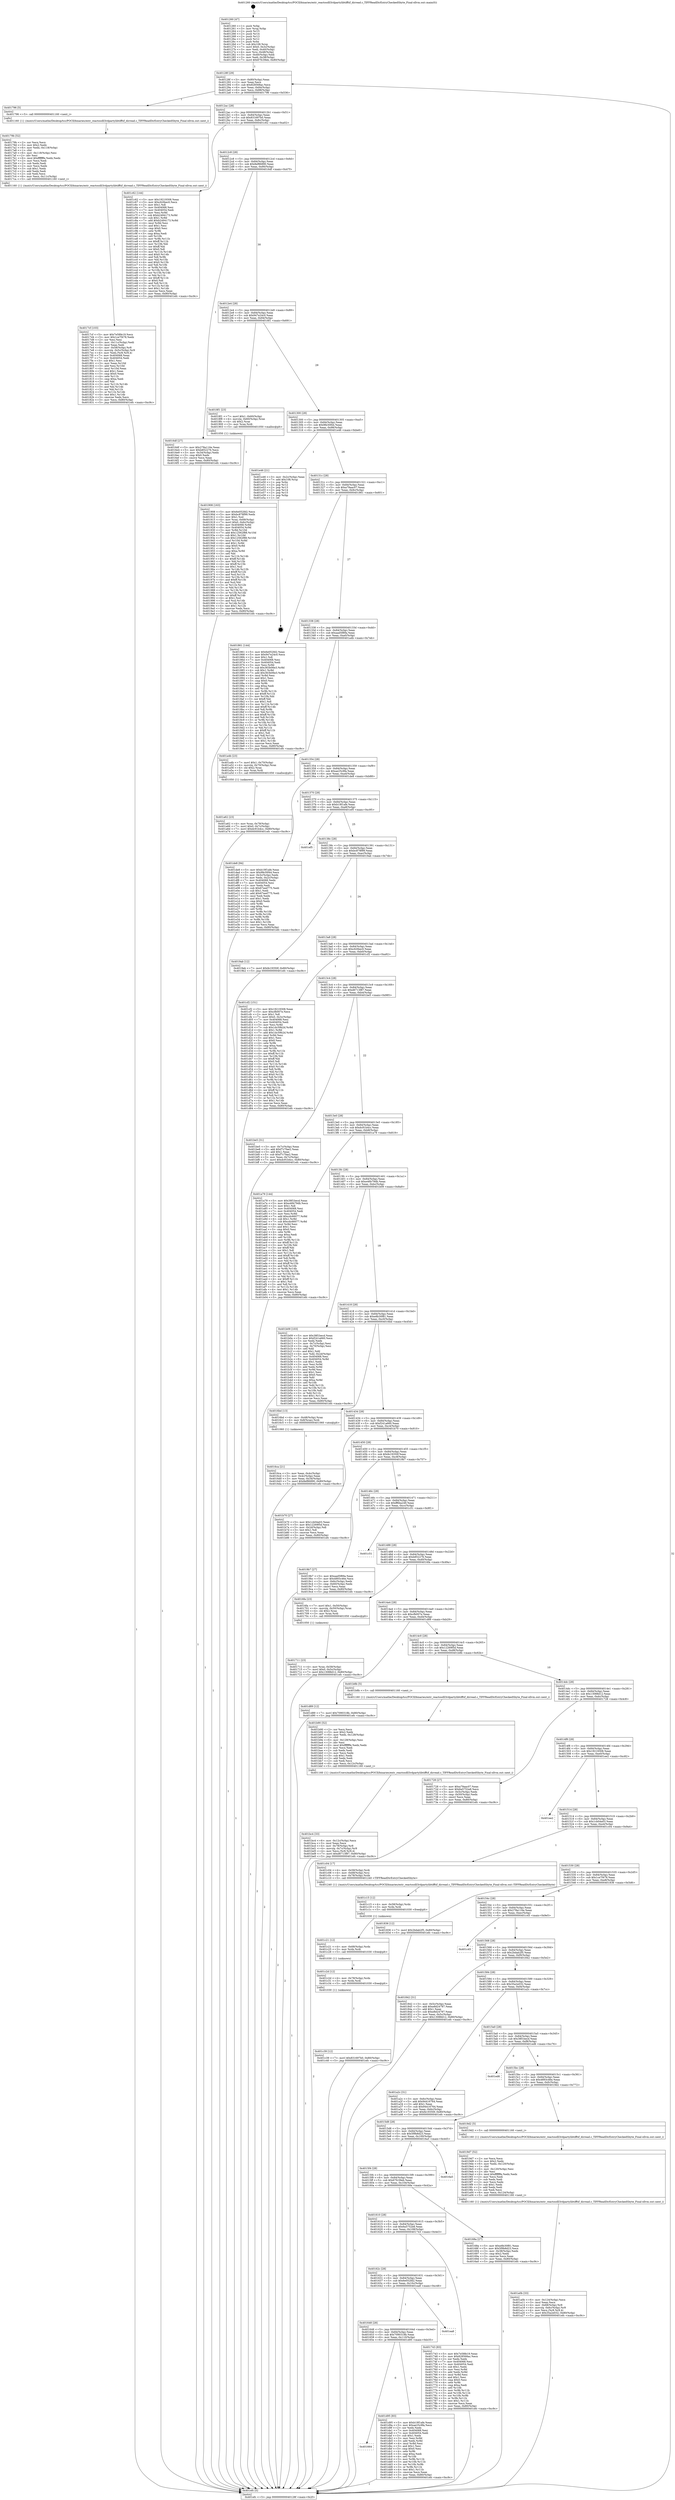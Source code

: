 digraph "0x401260" {
  label = "0x401260 (/mnt/c/Users/mathe/Desktop/tcc/POCII/binaries/extr_reactosdll3rdpartylibtifftif_dirread.c_TIFFReadDirEntryCheckedSbyte_Final-ollvm.out::main(0))"
  labelloc = "t"
  node[shape=record]

  Entry [label="",width=0.3,height=0.3,shape=circle,fillcolor=black,style=filled]
  "0x40128f" [label="{
     0x40128f [29]\l
     | [instrs]\l
     &nbsp;&nbsp;0x40128f \<+3\>: mov -0x80(%rbp),%eax\l
     &nbsp;&nbsp;0x401292 \<+2\>: mov %eax,%ecx\l
     &nbsp;&nbsp;0x401294 \<+6\>: sub $0x828568ac,%ecx\l
     &nbsp;&nbsp;0x40129a \<+6\>: mov %eax,-0x84(%rbp)\l
     &nbsp;&nbsp;0x4012a0 \<+6\>: mov %ecx,-0x88(%rbp)\l
     &nbsp;&nbsp;0x4012a6 \<+6\>: je 0000000000401796 \<main+0x536\>\l
  }"]
  "0x401796" [label="{
     0x401796 [5]\l
     | [instrs]\l
     &nbsp;&nbsp;0x401796 \<+5\>: call 0000000000401160 \<next_i\>\l
     | [calls]\l
     &nbsp;&nbsp;0x401160 \{1\} (/mnt/c/Users/mathe/Desktop/tcc/POCII/binaries/extr_reactosdll3rdpartylibtifftif_dirread.c_TIFFReadDirEntryCheckedSbyte_Final-ollvm.out::next_i)\l
  }"]
  "0x4012ac" [label="{
     0x4012ac [28]\l
     | [instrs]\l
     &nbsp;&nbsp;0x4012ac \<+5\>: jmp 00000000004012b1 \<main+0x51\>\l
     &nbsp;&nbsp;0x4012b1 \<+6\>: mov -0x84(%rbp),%eax\l
     &nbsp;&nbsp;0x4012b7 \<+5\>: sub $0x831697b0,%eax\l
     &nbsp;&nbsp;0x4012bc \<+6\>: mov %eax,-0x8c(%rbp)\l
     &nbsp;&nbsp;0x4012c2 \<+6\>: je 0000000000401c62 \<main+0xa02\>\l
  }"]
  Exit [label="",width=0.3,height=0.3,shape=circle,fillcolor=black,style=filled,peripheries=2]
  "0x401c62" [label="{
     0x401c62 [144]\l
     | [instrs]\l
     &nbsp;&nbsp;0x401c62 \<+5\>: mov $0x19219308,%eax\l
     &nbsp;&nbsp;0x401c67 \<+5\>: mov $0xcfc0bec0,%ecx\l
     &nbsp;&nbsp;0x401c6c \<+2\>: mov $0x1,%dl\l
     &nbsp;&nbsp;0x401c6e \<+7\>: mov 0x404068,%esi\l
     &nbsp;&nbsp;0x401c75 \<+7\>: mov 0x404054,%edi\l
     &nbsp;&nbsp;0x401c7c \<+3\>: mov %esi,%r8d\l
     &nbsp;&nbsp;0x401c7f \<+7\>: sub $0xb2494173,%r8d\l
     &nbsp;&nbsp;0x401c86 \<+4\>: sub $0x1,%r8d\l
     &nbsp;&nbsp;0x401c8a \<+7\>: add $0xb2494173,%r8d\l
     &nbsp;&nbsp;0x401c91 \<+4\>: imul %r8d,%esi\l
     &nbsp;&nbsp;0x401c95 \<+3\>: and $0x1,%esi\l
     &nbsp;&nbsp;0x401c98 \<+3\>: cmp $0x0,%esi\l
     &nbsp;&nbsp;0x401c9b \<+4\>: sete %r9b\l
     &nbsp;&nbsp;0x401c9f \<+3\>: cmp $0xa,%edi\l
     &nbsp;&nbsp;0x401ca2 \<+4\>: setl %r10b\l
     &nbsp;&nbsp;0x401ca6 \<+3\>: mov %r9b,%r11b\l
     &nbsp;&nbsp;0x401ca9 \<+4\>: xor $0xff,%r11b\l
     &nbsp;&nbsp;0x401cad \<+3\>: mov %r10b,%bl\l
     &nbsp;&nbsp;0x401cb0 \<+3\>: xor $0xff,%bl\l
     &nbsp;&nbsp;0x401cb3 \<+3\>: xor $0x0,%dl\l
     &nbsp;&nbsp;0x401cb6 \<+3\>: mov %r11b,%r14b\l
     &nbsp;&nbsp;0x401cb9 \<+4\>: and $0x0,%r14b\l
     &nbsp;&nbsp;0x401cbd \<+3\>: and %dl,%r9b\l
     &nbsp;&nbsp;0x401cc0 \<+3\>: mov %bl,%r15b\l
     &nbsp;&nbsp;0x401cc3 \<+4\>: and $0x0,%r15b\l
     &nbsp;&nbsp;0x401cc7 \<+3\>: and %dl,%r10b\l
     &nbsp;&nbsp;0x401cca \<+3\>: or %r9b,%r14b\l
     &nbsp;&nbsp;0x401ccd \<+3\>: or %r10b,%r15b\l
     &nbsp;&nbsp;0x401cd0 \<+3\>: xor %r15b,%r14b\l
     &nbsp;&nbsp;0x401cd3 \<+3\>: or %bl,%r11b\l
     &nbsp;&nbsp;0x401cd6 \<+4\>: xor $0xff,%r11b\l
     &nbsp;&nbsp;0x401cda \<+3\>: or $0x0,%dl\l
     &nbsp;&nbsp;0x401cdd \<+3\>: and %dl,%r11b\l
     &nbsp;&nbsp;0x401ce0 \<+3\>: or %r11b,%r14b\l
     &nbsp;&nbsp;0x401ce3 \<+4\>: test $0x1,%r14b\l
     &nbsp;&nbsp;0x401ce7 \<+3\>: cmovne %ecx,%eax\l
     &nbsp;&nbsp;0x401cea \<+3\>: mov %eax,-0x80(%rbp)\l
     &nbsp;&nbsp;0x401ced \<+5\>: jmp 0000000000401efc \<main+0xc9c\>\l
  }"]
  "0x4012c8" [label="{
     0x4012c8 [28]\l
     | [instrs]\l
     &nbsp;&nbsp;0x4012c8 \<+5\>: jmp 00000000004012cd \<main+0x6d\>\l
     &nbsp;&nbsp;0x4012cd \<+6\>: mov -0x84(%rbp),%eax\l
     &nbsp;&nbsp;0x4012d3 \<+5\>: sub $0x8ef86890,%eax\l
     &nbsp;&nbsp;0x4012d8 \<+6\>: mov %eax,-0x90(%rbp)\l
     &nbsp;&nbsp;0x4012de \<+6\>: je 00000000004016df \<main+0x47f\>\l
  }"]
  "0x401664" [label="{
     0x401664\l
  }", style=dashed]
  "0x4016df" [label="{
     0x4016df [27]\l
     | [instrs]\l
     &nbsp;&nbsp;0x4016df \<+5\>: mov $0x278a116e,%eax\l
     &nbsp;&nbsp;0x4016e4 \<+5\>: mov $0xb852276,%ecx\l
     &nbsp;&nbsp;0x4016e9 \<+3\>: mov -0x34(%rbp),%edx\l
     &nbsp;&nbsp;0x4016ec \<+3\>: cmp $0x0,%edx\l
     &nbsp;&nbsp;0x4016ef \<+3\>: cmove %ecx,%eax\l
     &nbsp;&nbsp;0x4016f2 \<+3\>: mov %eax,-0x80(%rbp)\l
     &nbsp;&nbsp;0x4016f5 \<+5\>: jmp 0000000000401efc \<main+0xc9c\>\l
  }"]
  "0x4012e4" [label="{
     0x4012e4 [28]\l
     | [instrs]\l
     &nbsp;&nbsp;0x4012e4 \<+5\>: jmp 00000000004012e9 \<main+0x89\>\l
     &nbsp;&nbsp;0x4012e9 \<+6\>: mov -0x84(%rbp),%eax\l
     &nbsp;&nbsp;0x4012ef \<+5\>: sub $0x947e24c0,%eax\l
     &nbsp;&nbsp;0x4012f4 \<+6\>: mov %eax,-0x94(%rbp)\l
     &nbsp;&nbsp;0x4012fa \<+6\>: je 00000000004018f1 \<main+0x691\>\l
  }"]
  "0x401d95" [label="{
     0x401d95 [83]\l
     | [instrs]\l
     &nbsp;&nbsp;0x401d95 \<+5\>: mov $0xb19f1afe,%eax\l
     &nbsp;&nbsp;0x401d9a \<+5\>: mov $0xae25c9fa,%ecx\l
     &nbsp;&nbsp;0x401d9f \<+2\>: xor %edx,%edx\l
     &nbsp;&nbsp;0x401da1 \<+7\>: mov 0x404068,%esi\l
     &nbsp;&nbsp;0x401da8 \<+7\>: mov 0x404054,%edi\l
     &nbsp;&nbsp;0x401daf \<+3\>: sub $0x1,%edx\l
     &nbsp;&nbsp;0x401db2 \<+3\>: mov %esi,%r8d\l
     &nbsp;&nbsp;0x401db5 \<+3\>: add %edx,%r8d\l
     &nbsp;&nbsp;0x401db8 \<+4\>: imul %r8d,%esi\l
     &nbsp;&nbsp;0x401dbc \<+3\>: and $0x1,%esi\l
     &nbsp;&nbsp;0x401dbf \<+3\>: cmp $0x0,%esi\l
     &nbsp;&nbsp;0x401dc2 \<+4\>: sete %r9b\l
     &nbsp;&nbsp;0x401dc6 \<+3\>: cmp $0xa,%edi\l
     &nbsp;&nbsp;0x401dc9 \<+4\>: setl %r10b\l
     &nbsp;&nbsp;0x401dcd \<+3\>: mov %r9b,%r11b\l
     &nbsp;&nbsp;0x401dd0 \<+3\>: and %r10b,%r11b\l
     &nbsp;&nbsp;0x401dd3 \<+3\>: xor %r10b,%r9b\l
     &nbsp;&nbsp;0x401dd6 \<+3\>: or %r9b,%r11b\l
     &nbsp;&nbsp;0x401dd9 \<+4\>: test $0x1,%r11b\l
     &nbsp;&nbsp;0x401ddd \<+3\>: cmovne %ecx,%eax\l
     &nbsp;&nbsp;0x401de0 \<+3\>: mov %eax,-0x80(%rbp)\l
     &nbsp;&nbsp;0x401de3 \<+5\>: jmp 0000000000401efc \<main+0xc9c\>\l
  }"]
  "0x4018f1" [label="{
     0x4018f1 [23]\l
     | [instrs]\l
     &nbsp;&nbsp;0x4018f1 \<+7\>: movl $0x1,-0x60(%rbp)\l
     &nbsp;&nbsp;0x4018f8 \<+4\>: movslq -0x60(%rbp),%rax\l
     &nbsp;&nbsp;0x4018fc \<+4\>: shl $0x2,%rax\l
     &nbsp;&nbsp;0x401900 \<+3\>: mov %rax,%rdi\l
     &nbsp;&nbsp;0x401903 \<+5\>: call 0000000000401050 \<malloc@plt\>\l
     | [calls]\l
     &nbsp;&nbsp;0x401050 \{1\} (unknown)\l
  }"]
  "0x401300" [label="{
     0x401300 [28]\l
     | [instrs]\l
     &nbsp;&nbsp;0x401300 \<+5\>: jmp 0000000000401305 \<main+0xa5\>\l
     &nbsp;&nbsp;0x401305 \<+6\>: mov -0x84(%rbp),%eax\l
     &nbsp;&nbsp;0x40130b \<+5\>: sub $0x9fe30f44,%eax\l
     &nbsp;&nbsp;0x401310 \<+6\>: mov %eax,-0x98(%rbp)\l
     &nbsp;&nbsp;0x401316 \<+6\>: je 0000000000401e46 \<main+0xbe6\>\l
  }"]
  "0x401648" [label="{
     0x401648 [28]\l
     | [instrs]\l
     &nbsp;&nbsp;0x401648 \<+5\>: jmp 000000000040164d \<main+0x3ed\>\l
     &nbsp;&nbsp;0x40164d \<+6\>: mov -0x84(%rbp),%eax\l
     &nbsp;&nbsp;0x401653 \<+5\>: sub $0x7090318b,%eax\l
     &nbsp;&nbsp;0x401658 \<+6\>: mov %eax,-0x110(%rbp)\l
     &nbsp;&nbsp;0x40165e \<+6\>: je 0000000000401d95 \<main+0xb35\>\l
  }"]
  "0x401e46" [label="{
     0x401e46 [21]\l
     | [instrs]\l
     &nbsp;&nbsp;0x401e46 \<+3\>: mov -0x2c(%rbp),%eax\l
     &nbsp;&nbsp;0x401e49 \<+7\>: add $0x108,%rsp\l
     &nbsp;&nbsp;0x401e50 \<+1\>: pop %rbx\l
     &nbsp;&nbsp;0x401e51 \<+2\>: pop %r12\l
     &nbsp;&nbsp;0x401e53 \<+2\>: pop %r13\l
     &nbsp;&nbsp;0x401e55 \<+2\>: pop %r14\l
     &nbsp;&nbsp;0x401e57 \<+2\>: pop %r15\l
     &nbsp;&nbsp;0x401e59 \<+1\>: pop %rbp\l
     &nbsp;&nbsp;0x401e5a \<+1\>: ret\l
  }"]
  "0x40131c" [label="{
     0x40131c [28]\l
     | [instrs]\l
     &nbsp;&nbsp;0x40131c \<+5\>: jmp 0000000000401321 \<main+0xc1\>\l
     &nbsp;&nbsp;0x401321 \<+6\>: mov -0x84(%rbp),%eax\l
     &nbsp;&nbsp;0x401327 \<+5\>: sub $0xa79aac07,%eax\l
     &nbsp;&nbsp;0x40132c \<+6\>: mov %eax,-0x9c(%rbp)\l
     &nbsp;&nbsp;0x401332 \<+6\>: je 0000000000401861 \<main+0x601\>\l
  }"]
  "0x401ea8" [label="{
     0x401ea8\l
  }", style=dashed]
  "0x401861" [label="{
     0x401861 [144]\l
     | [instrs]\l
     &nbsp;&nbsp;0x401861 \<+5\>: mov $0x6e052fd2,%eax\l
     &nbsp;&nbsp;0x401866 \<+5\>: mov $0x947e24c0,%ecx\l
     &nbsp;&nbsp;0x40186b \<+2\>: mov $0x1,%dl\l
     &nbsp;&nbsp;0x40186d \<+7\>: mov 0x404068,%esi\l
     &nbsp;&nbsp;0x401874 \<+7\>: mov 0x404054,%edi\l
     &nbsp;&nbsp;0x40187b \<+3\>: mov %esi,%r8d\l
     &nbsp;&nbsp;0x40187e \<+7\>: sub $0x363b06e3,%r8d\l
     &nbsp;&nbsp;0x401885 \<+4\>: sub $0x1,%r8d\l
     &nbsp;&nbsp;0x401889 \<+7\>: add $0x363b06e3,%r8d\l
     &nbsp;&nbsp;0x401890 \<+4\>: imul %r8d,%esi\l
     &nbsp;&nbsp;0x401894 \<+3\>: and $0x1,%esi\l
     &nbsp;&nbsp;0x401897 \<+3\>: cmp $0x0,%esi\l
     &nbsp;&nbsp;0x40189a \<+4\>: sete %r9b\l
     &nbsp;&nbsp;0x40189e \<+3\>: cmp $0xa,%edi\l
     &nbsp;&nbsp;0x4018a1 \<+4\>: setl %r10b\l
     &nbsp;&nbsp;0x4018a5 \<+3\>: mov %r9b,%r11b\l
     &nbsp;&nbsp;0x4018a8 \<+4\>: xor $0xff,%r11b\l
     &nbsp;&nbsp;0x4018ac \<+3\>: mov %r10b,%bl\l
     &nbsp;&nbsp;0x4018af \<+3\>: xor $0xff,%bl\l
     &nbsp;&nbsp;0x4018b2 \<+3\>: xor $0x1,%dl\l
     &nbsp;&nbsp;0x4018b5 \<+3\>: mov %r11b,%r14b\l
     &nbsp;&nbsp;0x4018b8 \<+4\>: and $0xff,%r14b\l
     &nbsp;&nbsp;0x4018bc \<+3\>: and %dl,%r9b\l
     &nbsp;&nbsp;0x4018bf \<+3\>: mov %bl,%r15b\l
     &nbsp;&nbsp;0x4018c2 \<+4\>: and $0xff,%r15b\l
     &nbsp;&nbsp;0x4018c6 \<+3\>: and %dl,%r10b\l
     &nbsp;&nbsp;0x4018c9 \<+3\>: or %r9b,%r14b\l
     &nbsp;&nbsp;0x4018cc \<+3\>: or %r10b,%r15b\l
     &nbsp;&nbsp;0x4018cf \<+3\>: xor %r15b,%r14b\l
     &nbsp;&nbsp;0x4018d2 \<+3\>: or %bl,%r11b\l
     &nbsp;&nbsp;0x4018d5 \<+4\>: xor $0xff,%r11b\l
     &nbsp;&nbsp;0x4018d9 \<+3\>: or $0x1,%dl\l
     &nbsp;&nbsp;0x4018dc \<+3\>: and %dl,%r11b\l
     &nbsp;&nbsp;0x4018df \<+3\>: or %r11b,%r14b\l
     &nbsp;&nbsp;0x4018e2 \<+4\>: test $0x1,%r14b\l
     &nbsp;&nbsp;0x4018e6 \<+3\>: cmovne %ecx,%eax\l
     &nbsp;&nbsp;0x4018e9 \<+3\>: mov %eax,-0x80(%rbp)\l
     &nbsp;&nbsp;0x4018ec \<+5\>: jmp 0000000000401efc \<main+0xc9c\>\l
  }"]
  "0x401338" [label="{
     0x401338 [28]\l
     | [instrs]\l
     &nbsp;&nbsp;0x401338 \<+5\>: jmp 000000000040133d \<main+0xdd\>\l
     &nbsp;&nbsp;0x40133d \<+6\>: mov -0x84(%rbp),%eax\l
     &nbsp;&nbsp;0x401343 \<+5\>: sub $0xaad5f89a,%eax\l
     &nbsp;&nbsp;0x401348 \<+6\>: mov %eax,-0xa0(%rbp)\l
     &nbsp;&nbsp;0x40134e \<+6\>: je 0000000000401a4b \<main+0x7eb\>\l
  }"]
  "0x401c39" [label="{
     0x401c39 [12]\l
     | [instrs]\l
     &nbsp;&nbsp;0x401c39 \<+7\>: movl $0x831697b0,-0x80(%rbp)\l
     &nbsp;&nbsp;0x401c40 \<+5\>: jmp 0000000000401efc \<main+0xc9c\>\l
  }"]
  "0x401a4b" [label="{
     0x401a4b [23]\l
     | [instrs]\l
     &nbsp;&nbsp;0x401a4b \<+7\>: movl $0x1,-0x70(%rbp)\l
     &nbsp;&nbsp;0x401a52 \<+4\>: movslq -0x70(%rbp),%rax\l
     &nbsp;&nbsp;0x401a56 \<+4\>: shl $0x2,%rax\l
     &nbsp;&nbsp;0x401a5a \<+3\>: mov %rax,%rdi\l
     &nbsp;&nbsp;0x401a5d \<+5\>: call 0000000000401050 \<malloc@plt\>\l
     | [calls]\l
     &nbsp;&nbsp;0x401050 \{1\} (unknown)\l
  }"]
  "0x401354" [label="{
     0x401354 [28]\l
     | [instrs]\l
     &nbsp;&nbsp;0x401354 \<+5\>: jmp 0000000000401359 \<main+0xf9\>\l
     &nbsp;&nbsp;0x401359 \<+6\>: mov -0x84(%rbp),%eax\l
     &nbsp;&nbsp;0x40135f \<+5\>: sub $0xae25c9fa,%eax\l
     &nbsp;&nbsp;0x401364 \<+6\>: mov %eax,-0xa4(%rbp)\l
     &nbsp;&nbsp;0x40136a \<+6\>: je 0000000000401de8 \<main+0xb88\>\l
  }"]
  "0x401c2d" [label="{
     0x401c2d [12]\l
     | [instrs]\l
     &nbsp;&nbsp;0x401c2d \<+4\>: mov -0x78(%rbp),%rdx\l
     &nbsp;&nbsp;0x401c31 \<+3\>: mov %rdx,%rdi\l
     &nbsp;&nbsp;0x401c34 \<+5\>: call 0000000000401030 \<free@plt\>\l
     | [calls]\l
     &nbsp;&nbsp;0x401030 \{1\} (unknown)\l
  }"]
  "0x401de8" [label="{
     0x401de8 [94]\l
     | [instrs]\l
     &nbsp;&nbsp;0x401de8 \<+5\>: mov $0xb19f1afe,%eax\l
     &nbsp;&nbsp;0x401ded \<+5\>: mov $0x9fe30f44,%ecx\l
     &nbsp;&nbsp;0x401df2 \<+3\>: mov -0x3c(%rbp),%edx\l
     &nbsp;&nbsp;0x401df5 \<+3\>: mov %edx,-0x2c(%rbp)\l
     &nbsp;&nbsp;0x401df8 \<+7\>: mov 0x404068,%edx\l
     &nbsp;&nbsp;0x401dff \<+7\>: mov 0x404054,%esi\l
     &nbsp;&nbsp;0x401e06 \<+2\>: mov %edx,%edi\l
     &nbsp;&nbsp;0x401e08 \<+6\>: sub $0x67eed775,%edi\l
     &nbsp;&nbsp;0x401e0e \<+3\>: sub $0x1,%edi\l
     &nbsp;&nbsp;0x401e11 \<+6\>: add $0x67eed775,%edi\l
     &nbsp;&nbsp;0x401e17 \<+3\>: imul %edi,%edx\l
     &nbsp;&nbsp;0x401e1a \<+3\>: and $0x1,%edx\l
     &nbsp;&nbsp;0x401e1d \<+3\>: cmp $0x0,%edx\l
     &nbsp;&nbsp;0x401e20 \<+4\>: sete %r8b\l
     &nbsp;&nbsp;0x401e24 \<+3\>: cmp $0xa,%esi\l
     &nbsp;&nbsp;0x401e27 \<+4\>: setl %r9b\l
     &nbsp;&nbsp;0x401e2b \<+3\>: mov %r8b,%r10b\l
     &nbsp;&nbsp;0x401e2e \<+3\>: and %r9b,%r10b\l
     &nbsp;&nbsp;0x401e31 \<+3\>: xor %r9b,%r8b\l
     &nbsp;&nbsp;0x401e34 \<+3\>: or %r8b,%r10b\l
     &nbsp;&nbsp;0x401e37 \<+4\>: test $0x1,%r10b\l
     &nbsp;&nbsp;0x401e3b \<+3\>: cmovne %ecx,%eax\l
     &nbsp;&nbsp;0x401e3e \<+3\>: mov %eax,-0x80(%rbp)\l
     &nbsp;&nbsp;0x401e41 \<+5\>: jmp 0000000000401efc \<main+0xc9c\>\l
  }"]
  "0x401370" [label="{
     0x401370 [28]\l
     | [instrs]\l
     &nbsp;&nbsp;0x401370 \<+5\>: jmp 0000000000401375 \<main+0x115\>\l
     &nbsp;&nbsp;0x401375 \<+6\>: mov -0x84(%rbp),%eax\l
     &nbsp;&nbsp;0x40137b \<+5\>: sub $0xb19f1afe,%eax\l
     &nbsp;&nbsp;0x401380 \<+6\>: mov %eax,-0xa8(%rbp)\l
     &nbsp;&nbsp;0x401386 \<+6\>: je 0000000000401ef5 \<main+0xc95\>\l
  }"]
  "0x401c21" [label="{
     0x401c21 [12]\l
     | [instrs]\l
     &nbsp;&nbsp;0x401c21 \<+4\>: mov -0x68(%rbp),%rdx\l
     &nbsp;&nbsp;0x401c25 \<+3\>: mov %rdx,%rdi\l
     &nbsp;&nbsp;0x401c28 \<+5\>: call 0000000000401030 \<free@plt\>\l
     | [calls]\l
     &nbsp;&nbsp;0x401030 \{1\} (unknown)\l
  }"]
  "0x401ef5" [label="{
     0x401ef5\l
  }", style=dashed]
  "0x40138c" [label="{
     0x40138c [28]\l
     | [instrs]\l
     &nbsp;&nbsp;0x40138c \<+5\>: jmp 0000000000401391 \<main+0x131\>\l
     &nbsp;&nbsp;0x401391 \<+6\>: mov -0x84(%rbp),%eax\l
     &nbsp;&nbsp;0x401397 \<+5\>: sub $0xbc878f99,%eax\l
     &nbsp;&nbsp;0x40139c \<+6\>: mov %eax,-0xac(%rbp)\l
     &nbsp;&nbsp;0x4013a2 \<+6\>: je 00000000004019ab \<main+0x74b\>\l
  }"]
  "0x401c15" [label="{
     0x401c15 [12]\l
     | [instrs]\l
     &nbsp;&nbsp;0x401c15 \<+4\>: mov -0x58(%rbp),%rdx\l
     &nbsp;&nbsp;0x401c19 \<+3\>: mov %rdx,%rdi\l
     &nbsp;&nbsp;0x401c1c \<+5\>: call 0000000000401030 \<free@plt\>\l
     | [calls]\l
     &nbsp;&nbsp;0x401030 \{1\} (unknown)\l
  }"]
  "0x4019ab" [label="{
     0x4019ab [12]\l
     | [instrs]\l
     &nbsp;&nbsp;0x4019ab \<+7\>: movl $0xfe19350f,-0x80(%rbp)\l
     &nbsp;&nbsp;0x4019b2 \<+5\>: jmp 0000000000401efc \<main+0xc9c\>\l
  }"]
  "0x4013a8" [label="{
     0x4013a8 [28]\l
     | [instrs]\l
     &nbsp;&nbsp;0x4013a8 \<+5\>: jmp 00000000004013ad \<main+0x14d\>\l
     &nbsp;&nbsp;0x4013ad \<+6\>: mov -0x84(%rbp),%eax\l
     &nbsp;&nbsp;0x4013b3 \<+5\>: sub $0xcfc0bec0,%eax\l
     &nbsp;&nbsp;0x4013b8 \<+6\>: mov %eax,-0xb0(%rbp)\l
     &nbsp;&nbsp;0x4013be \<+6\>: je 0000000000401cf2 \<main+0xa92\>\l
  }"]
  "0x401bc4" [label="{
     0x401bc4 [33]\l
     | [instrs]\l
     &nbsp;&nbsp;0x401bc4 \<+6\>: mov -0x12c(%rbp),%ecx\l
     &nbsp;&nbsp;0x401bca \<+3\>: imul %eax,%ecx\l
     &nbsp;&nbsp;0x401bcd \<+4\>: mov -0x78(%rbp),%r8\l
     &nbsp;&nbsp;0x401bd1 \<+4\>: movslq -0x7c(%rbp),%r9\l
     &nbsp;&nbsp;0x401bd5 \<+4\>: mov %ecx,(%r8,%r9,4)\l
     &nbsp;&nbsp;0x401bd9 \<+7\>: movl $0xd6713f87,-0x80(%rbp)\l
     &nbsp;&nbsp;0x401be0 \<+5\>: jmp 0000000000401efc \<main+0xc9c\>\l
  }"]
  "0x401cf2" [label="{
     0x401cf2 [151]\l
     | [instrs]\l
     &nbsp;&nbsp;0x401cf2 \<+5\>: mov $0x19219308,%eax\l
     &nbsp;&nbsp;0x401cf7 \<+5\>: mov $0xcfb007e,%ecx\l
     &nbsp;&nbsp;0x401cfc \<+2\>: mov $0x1,%dl\l
     &nbsp;&nbsp;0x401cfe \<+7\>: movl $0x0,-0x3c(%rbp)\l
     &nbsp;&nbsp;0x401d05 \<+7\>: mov 0x404068,%esi\l
     &nbsp;&nbsp;0x401d0c \<+7\>: mov 0x404054,%edi\l
     &nbsp;&nbsp;0x401d13 \<+3\>: mov %esi,%r8d\l
     &nbsp;&nbsp;0x401d16 \<+7\>: sub $0x1dc59b2d,%r8d\l
     &nbsp;&nbsp;0x401d1d \<+4\>: sub $0x1,%r8d\l
     &nbsp;&nbsp;0x401d21 \<+7\>: add $0x1dc59b2d,%r8d\l
     &nbsp;&nbsp;0x401d28 \<+4\>: imul %r8d,%esi\l
     &nbsp;&nbsp;0x401d2c \<+3\>: and $0x1,%esi\l
     &nbsp;&nbsp;0x401d2f \<+3\>: cmp $0x0,%esi\l
     &nbsp;&nbsp;0x401d32 \<+4\>: sete %r9b\l
     &nbsp;&nbsp;0x401d36 \<+3\>: cmp $0xa,%edi\l
     &nbsp;&nbsp;0x401d39 \<+4\>: setl %r10b\l
     &nbsp;&nbsp;0x401d3d \<+3\>: mov %r9b,%r11b\l
     &nbsp;&nbsp;0x401d40 \<+4\>: xor $0xff,%r11b\l
     &nbsp;&nbsp;0x401d44 \<+3\>: mov %r10b,%bl\l
     &nbsp;&nbsp;0x401d47 \<+3\>: xor $0xff,%bl\l
     &nbsp;&nbsp;0x401d4a \<+3\>: xor $0x0,%dl\l
     &nbsp;&nbsp;0x401d4d \<+3\>: mov %r11b,%r14b\l
     &nbsp;&nbsp;0x401d50 \<+4\>: and $0x0,%r14b\l
     &nbsp;&nbsp;0x401d54 \<+3\>: and %dl,%r9b\l
     &nbsp;&nbsp;0x401d57 \<+3\>: mov %bl,%r15b\l
     &nbsp;&nbsp;0x401d5a \<+4\>: and $0x0,%r15b\l
     &nbsp;&nbsp;0x401d5e \<+3\>: and %dl,%r10b\l
     &nbsp;&nbsp;0x401d61 \<+3\>: or %r9b,%r14b\l
     &nbsp;&nbsp;0x401d64 \<+3\>: or %r10b,%r15b\l
     &nbsp;&nbsp;0x401d67 \<+3\>: xor %r15b,%r14b\l
     &nbsp;&nbsp;0x401d6a \<+3\>: or %bl,%r11b\l
     &nbsp;&nbsp;0x401d6d \<+4\>: xor $0xff,%r11b\l
     &nbsp;&nbsp;0x401d71 \<+3\>: or $0x0,%dl\l
     &nbsp;&nbsp;0x401d74 \<+3\>: and %dl,%r11b\l
     &nbsp;&nbsp;0x401d77 \<+3\>: or %r11b,%r14b\l
     &nbsp;&nbsp;0x401d7a \<+4\>: test $0x1,%r14b\l
     &nbsp;&nbsp;0x401d7e \<+3\>: cmovne %ecx,%eax\l
     &nbsp;&nbsp;0x401d81 \<+3\>: mov %eax,-0x80(%rbp)\l
     &nbsp;&nbsp;0x401d84 \<+5\>: jmp 0000000000401efc \<main+0xc9c\>\l
  }"]
  "0x4013c4" [label="{
     0x4013c4 [28]\l
     | [instrs]\l
     &nbsp;&nbsp;0x4013c4 \<+5\>: jmp 00000000004013c9 \<main+0x169\>\l
     &nbsp;&nbsp;0x4013c9 \<+6\>: mov -0x84(%rbp),%eax\l
     &nbsp;&nbsp;0x4013cf \<+5\>: sub $0xd6713f87,%eax\l
     &nbsp;&nbsp;0x4013d4 \<+6\>: mov %eax,-0xb4(%rbp)\l
     &nbsp;&nbsp;0x4013da \<+6\>: je 0000000000401be5 \<main+0x985\>\l
  }"]
  "0x401b90" [label="{
     0x401b90 [52]\l
     | [instrs]\l
     &nbsp;&nbsp;0x401b90 \<+2\>: xor %ecx,%ecx\l
     &nbsp;&nbsp;0x401b92 \<+5\>: mov $0x2,%edx\l
     &nbsp;&nbsp;0x401b97 \<+6\>: mov %edx,-0x128(%rbp)\l
     &nbsp;&nbsp;0x401b9d \<+1\>: cltd\l
     &nbsp;&nbsp;0x401b9e \<+6\>: mov -0x128(%rbp),%esi\l
     &nbsp;&nbsp;0x401ba4 \<+2\>: idiv %esi\l
     &nbsp;&nbsp;0x401ba6 \<+6\>: imul $0xfffffffe,%edx,%edx\l
     &nbsp;&nbsp;0x401bac \<+2\>: mov %ecx,%edi\l
     &nbsp;&nbsp;0x401bae \<+2\>: sub %edx,%edi\l
     &nbsp;&nbsp;0x401bb0 \<+2\>: mov %ecx,%edx\l
     &nbsp;&nbsp;0x401bb2 \<+3\>: sub $0x1,%edx\l
     &nbsp;&nbsp;0x401bb5 \<+2\>: add %edx,%edi\l
     &nbsp;&nbsp;0x401bb7 \<+2\>: sub %edi,%ecx\l
     &nbsp;&nbsp;0x401bb9 \<+6\>: mov %ecx,-0x12c(%rbp)\l
     &nbsp;&nbsp;0x401bbf \<+5\>: call 0000000000401160 \<next_i\>\l
     | [calls]\l
     &nbsp;&nbsp;0x401160 \{1\} (/mnt/c/Users/mathe/Desktop/tcc/POCII/binaries/extr_reactosdll3rdpartylibtifftif_dirread.c_TIFFReadDirEntryCheckedSbyte_Final-ollvm.out::next_i)\l
  }"]
  "0x401be5" [label="{
     0x401be5 [31]\l
     | [instrs]\l
     &nbsp;&nbsp;0x401be5 \<+3\>: mov -0x7c(%rbp),%eax\l
     &nbsp;&nbsp;0x401be8 \<+5\>: add $0xf7c7fae2,%eax\l
     &nbsp;&nbsp;0x401bed \<+3\>: add $0x1,%eax\l
     &nbsp;&nbsp;0x401bf0 \<+5\>: sub $0xf7c7fae2,%eax\l
     &nbsp;&nbsp;0x401bf5 \<+3\>: mov %eax,-0x7c(%rbp)\l
     &nbsp;&nbsp;0x401bf8 \<+7\>: movl $0xdc91b4cc,-0x80(%rbp)\l
     &nbsp;&nbsp;0x401bff \<+5\>: jmp 0000000000401efc \<main+0xc9c\>\l
  }"]
  "0x4013e0" [label="{
     0x4013e0 [28]\l
     | [instrs]\l
     &nbsp;&nbsp;0x4013e0 \<+5\>: jmp 00000000004013e5 \<main+0x185\>\l
     &nbsp;&nbsp;0x4013e5 \<+6\>: mov -0x84(%rbp),%eax\l
     &nbsp;&nbsp;0x4013eb \<+5\>: sub $0xdc91b4cc,%eax\l
     &nbsp;&nbsp;0x4013f0 \<+6\>: mov %eax,-0xb8(%rbp)\l
     &nbsp;&nbsp;0x4013f6 \<+6\>: je 0000000000401a79 \<main+0x819\>\l
  }"]
  "0x401a62" [label="{
     0x401a62 [23]\l
     | [instrs]\l
     &nbsp;&nbsp;0x401a62 \<+4\>: mov %rax,-0x78(%rbp)\l
     &nbsp;&nbsp;0x401a66 \<+7\>: movl $0x0,-0x7c(%rbp)\l
     &nbsp;&nbsp;0x401a6d \<+7\>: movl $0xdc91b4cc,-0x80(%rbp)\l
     &nbsp;&nbsp;0x401a74 \<+5\>: jmp 0000000000401efc \<main+0xc9c\>\l
  }"]
  "0x401a79" [label="{
     0x401a79 [144]\l
     | [instrs]\l
     &nbsp;&nbsp;0x401a79 \<+5\>: mov $0x38f1becd,%eax\l
     &nbsp;&nbsp;0x401a7e \<+5\>: mov $0xe46b79db,%ecx\l
     &nbsp;&nbsp;0x401a83 \<+2\>: mov $0x1,%dl\l
     &nbsp;&nbsp;0x401a85 \<+7\>: mov 0x404068,%esi\l
     &nbsp;&nbsp;0x401a8c \<+7\>: mov 0x404054,%edi\l
     &nbsp;&nbsp;0x401a93 \<+3\>: mov %esi,%r8d\l
     &nbsp;&nbsp;0x401a96 \<+7\>: add $0xcdc66077,%r8d\l
     &nbsp;&nbsp;0x401a9d \<+4\>: sub $0x1,%r8d\l
     &nbsp;&nbsp;0x401aa1 \<+7\>: sub $0xcdc66077,%r8d\l
     &nbsp;&nbsp;0x401aa8 \<+4\>: imul %r8d,%esi\l
     &nbsp;&nbsp;0x401aac \<+3\>: and $0x1,%esi\l
     &nbsp;&nbsp;0x401aaf \<+3\>: cmp $0x0,%esi\l
     &nbsp;&nbsp;0x401ab2 \<+4\>: sete %r9b\l
     &nbsp;&nbsp;0x401ab6 \<+3\>: cmp $0xa,%edi\l
     &nbsp;&nbsp;0x401ab9 \<+4\>: setl %r10b\l
     &nbsp;&nbsp;0x401abd \<+3\>: mov %r9b,%r11b\l
     &nbsp;&nbsp;0x401ac0 \<+4\>: xor $0xff,%r11b\l
     &nbsp;&nbsp;0x401ac4 \<+3\>: mov %r10b,%bl\l
     &nbsp;&nbsp;0x401ac7 \<+3\>: xor $0xff,%bl\l
     &nbsp;&nbsp;0x401aca \<+3\>: xor $0x1,%dl\l
     &nbsp;&nbsp;0x401acd \<+3\>: mov %r11b,%r14b\l
     &nbsp;&nbsp;0x401ad0 \<+4\>: and $0xff,%r14b\l
     &nbsp;&nbsp;0x401ad4 \<+3\>: and %dl,%r9b\l
     &nbsp;&nbsp;0x401ad7 \<+3\>: mov %bl,%r15b\l
     &nbsp;&nbsp;0x401ada \<+4\>: and $0xff,%r15b\l
     &nbsp;&nbsp;0x401ade \<+3\>: and %dl,%r10b\l
     &nbsp;&nbsp;0x401ae1 \<+3\>: or %r9b,%r14b\l
     &nbsp;&nbsp;0x401ae4 \<+3\>: or %r10b,%r15b\l
     &nbsp;&nbsp;0x401ae7 \<+3\>: xor %r15b,%r14b\l
     &nbsp;&nbsp;0x401aea \<+3\>: or %bl,%r11b\l
     &nbsp;&nbsp;0x401aed \<+4\>: xor $0xff,%r11b\l
     &nbsp;&nbsp;0x401af1 \<+3\>: or $0x1,%dl\l
     &nbsp;&nbsp;0x401af4 \<+3\>: and %dl,%r11b\l
     &nbsp;&nbsp;0x401af7 \<+3\>: or %r11b,%r14b\l
     &nbsp;&nbsp;0x401afa \<+4\>: test $0x1,%r14b\l
     &nbsp;&nbsp;0x401afe \<+3\>: cmovne %ecx,%eax\l
     &nbsp;&nbsp;0x401b01 \<+3\>: mov %eax,-0x80(%rbp)\l
     &nbsp;&nbsp;0x401b04 \<+5\>: jmp 0000000000401efc \<main+0xc9c\>\l
  }"]
  "0x4013fc" [label="{
     0x4013fc [28]\l
     | [instrs]\l
     &nbsp;&nbsp;0x4013fc \<+5\>: jmp 0000000000401401 \<main+0x1a1\>\l
     &nbsp;&nbsp;0x401401 \<+6\>: mov -0x84(%rbp),%eax\l
     &nbsp;&nbsp;0x401407 \<+5\>: sub $0xe46b79db,%eax\l
     &nbsp;&nbsp;0x40140c \<+6\>: mov %eax,-0xbc(%rbp)\l
     &nbsp;&nbsp;0x401412 \<+6\>: je 0000000000401b09 \<main+0x8a9\>\l
  }"]
  "0x401a0b" [label="{
     0x401a0b [33]\l
     | [instrs]\l
     &nbsp;&nbsp;0x401a0b \<+6\>: mov -0x124(%rbp),%ecx\l
     &nbsp;&nbsp;0x401a11 \<+3\>: imul %eax,%ecx\l
     &nbsp;&nbsp;0x401a14 \<+4\>: mov -0x68(%rbp),%r8\l
     &nbsp;&nbsp;0x401a18 \<+4\>: movslq -0x6c(%rbp),%r9\l
     &nbsp;&nbsp;0x401a1c \<+4\>: mov %ecx,(%r8,%r9,4)\l
     &nbsp;&nbsp;0x401a20 \<+7\>: movl $0x35a2e032,-0x80(%rbp)\l
     &nbsp;&nbsp;0x401a27 \<+5\>: jmp 0000000000401efc \<main+0xc9c\>\l
  }"]
  "0x401b09" [label="{
     0x401b09 [103]\l
     | [instrs]\l
     &nbsp;&nbsp;0x401b09 \<+5\>: mov $0x38f1becd,%eax\l
     &nbsp;&nbsp;0x401b0e \<+5\>: mov $0xf241a660,%ecx\l
     &nbsp;&nbsp;0x401b13 \<+2\>: xor %edx,%edx\l
     &nbsp;&nbsp;0x401b15 \<+3\>: mov -0x7c(%rbp),%esi\l
     &nbsp;&nbsp;0x401b18 \<+3\>: cmp -0x70(%rbp),%esi\l
     &nbsp;&nbsp;0x401b1b \<+4\>: setl %dil\l
     &nbsp;&nbsp;0x401b1f \<+4\>: and $0x1,%dil\l
     &nbsp;&nbsp;0x401b23 \<+4\>: mov %dil,-0x2d(%rbp)\l
     &nbsp;&nbsp;0x401b27 \<+7\>: mov 0x404068,%esi\l
     &nbsp;&nbsp;0x401b2e \<+8\>: mov 0x404054,%r8d\l
     &nbsp;&nbsp;0x401b36 \<+3\>: sub $0x1,%edx\l
     &nbsp;&nbsp;0x401b39 \<+3\>: mov %esi,%r9d\l
     &nbsp;&nbsp;0x401b3c \<+3\>: add %edx,%r9d\l
     &nbsp;&nbsp;0x401b3f \<+4\>: imul %r9d,%esi\l
     &nbsp;&nbsp;0x401b43 \<+3\>: and $0x1,%esi\l
     &nbsp;&nbsp;0x401b46 \<+3\>: cmp $0x0,%esi\l
     &nbsp;&nbsp;0x401b49 \<+4\>: sete %dil\l
     &nbsp;&nbsp;0x401b4d \<+4\>: cmp $0xa,%r8d\l
     &nbsp;&nbsp;0x401b51 \<+4\>: setl %r10b\l
     &nbsp;&nbsp;0x401b55 \<+3\>: mov %dil,%r11b\l
     &nbsp;&nbsp;0x401b58 \<+3\>: and %r10b,%r11b\l
     &nbsp;&nbsp;0x401b5b \<+3\>: xor %r10b,%dil\l
     &nbsp;&nbsp;0x401b5e \<+3\>: or %dil,%r11b\l
     &nbsp;&nbsp;0x401b61 \<+4\>: test $0x1,%r11b\l
     &nbsp;&nbsp;0x401b65 \<+3\>: cmovne %ecx,%eax\l
     &nbsp;&nbsp;0x401b68 \<+3\>: mov %eax,-0x80(%rbp)\l
     &nbsp;&nbsp;0x401b6b \<+5\>: jmp 0000000000401efc \<main+0xc9c\>\l
  }"]
  "0x401418" [label="{
     0x401418 [28]\l
     | [instrs]\l
     &nbsp;&nbsp;0x401418 \<+5\>: jmp 000000000040141d \<main+0x1bd\>\l
     &nbsp;&nbsp;0x40141d \<+6\>: mov -0x84(%rbp),%eax\l
     &nbsp;&nbsp;0x401423 \<+5\>: sub $0xe8b30f81,%eax\l
     &nbsp;&nbsp;0x401428 \<+6\>: mov %eax,-0xc0(%rbp)\l
     &nbsp;&nbsp;0x40142e \<+6\>: je 00000000004016bd \<main+0x45d\>\l
  }"]
  "0x4019d7" [label="{
     0x4019d7 [52]\l
     | [instrs]\l
     &nbsp;&nbsp;0x4019d7 \<+2\>: xor %ecx,%ecx\l
     &nbsp;&nbsp;0x4019d9 \<+5\>: mov $0x2,%edx\l
     &nbsp;&nbsp;0x4019de \<+6\>: mov %edx,-0x120(%rbp)\l
     &nbsp;&nbsp;0x4019e4 \<+1\>: cltd\l
     &nbsp;&nbsp;0x4019e5 \<+6\>: mov -0x120(%rbp),%esi\l
     &nbsp;&nbsp;0x4019eb \<+2\>: idiv %esi\l
     &nbsp;&nbsp;0x4019ed \<+6\>: imul $0xfffffffe,%edx,%edx\l
     &nbsp;&nbsp;0x4019f3 \<+2\>: mov %ecx,%edi\l
     &nbsp;&nbsp;0x4019f5 \<+2\>: sub %edx,%edi\l
     &nbsp;&nbsp;0x4019f7 \<+2\>: mov %ecx,%edx\l
     &nbsp;&nbsp;0x4019f9 \<+3\>: sub $0x1,%edx\l
     &nbsp;&nbsp;0x4019fc \<+2\>: add %edx,%edi\l
     &nbsp;&nbsp;0x4019fe \<+2\>: sub %edi,%ecx\l
     &nbsp;&nbsp;0x401a00 \<+6\>: mov %ecx,-0x124(%rbp)\l
     &nbsp;&nbsp;0x401a06 \<+5\>: call 0000000000401160 \<next_i\>\l
     | [calls]\l
     &nbsp;&nbsp;0x401160 \{1\} (/mnt/c/Users/mathe/Desktop/tcc/POCII/binaries/extr_reactosdll3rdpartylibtifftif_dirread.c_TIFFReadDirEntryCheckedSbyte_Final-ollvm.out::next_i)\l
  }"]
  "0x4016bd" [label="{
     0x4016bd [13]\l
     | [instrs]\l
     &nbsp;&nbsp;0x4016bd \<+4\>: mov -0x48(%rbp),%rax\l
     &nbsp;&nbsp;0x4016c1 \<+4\>: mov 0x8(%rax),%rdi\l
     &nbsp;&nbsp;0x4016c5 \<+5\>: call 0000000000401060 \<atoi@plt\>\l
     | [calls]\l
     &nbsp;&nbsp;0x401060 \{1\} (unknown)\l
  }"]
  "0x401434" [label="{
     0x401434 [28]\l
     | [instrs]\l
     &nbsp;&nbsp;0x401434 \<+5\>: jmp 0000000000401439 \<main+0x1d9\>\l
     &nbsp;&nbsp;0x401439 \<+6\>: mov -0x84(%rbp),%eax\l
     &nbsp;&nbsp;0x40143f \<+5\>: sub $0xf241a660,%eax\l
     &nbsp;&nbsp;0x401444 \<+6\>: mov %eax,-0xc4(%rbp)\l
     &nbsp;&nbsp;0x40144a \<+6\>: je 0000000000401b70 \<main+0x910\>\l
  }"]
  "0x401908" [label="{
     0x401908 [163]\l
     | [instrs]\l
     &nbsp;&nbsp;0x401908 \<+5\>: mov $0x6e052fd2,%ecx\l
     &nbsp;&nbsp;0x40190d \<+5\>: mov $0xbc878f99,%edx\l
     &nbsp;&nbsp;0x401912 \<+3\>: mov $0x1,%sil\l
     &nbsp;&nbsp;0x401915 \<+4\>: mov %rax,-0x68(%rbp)\l
     &nbsp;&nbsp;0x401919 \<+7\>: movl $0x0,-0x6c(%rbp)\l
     &nbsp;&nbsp;0x401920 \<+8\>: mov 0x404068,%r8d\l
     &nbsp;&nbsp;0x401928 \<+8\>: mov 0x404054,%r9d\l
     &nbsp;&nbsp;0x401930 \<+3\>: mov %r8d,%r10d\l
     &nbsp;&nbsp;0x401933 \<+7\>: add $0x12562f88,%r10d\l
     &nbsp;&nbsp;0x40193a \<+4\>: sub $0x1,%r10d\l
     &nbsp;&nbsp;0x40193e \<+7\>: sub $0x12562f88,%r10d\l
     &nbsp;&nbsp;0x401945 \<+4\>: imul %r10d,%r8d\l
     &nbsp;&nbsp;0x401949 \<+4\>: and $0x1,%r8d\l
     &nbsp;&nbsp;0x40194d \<+4\>: cmp $0x0,%r8d\l
     &nbsp;&nbsp;0x401951 \<+4\>: sete %r11b\l
     &nbsp;&nbsp;0x401955 \<+4\>: cmp $0xa,%r9d\l
     &nbsp;&nbsp;0x401959 \<+3\>: setl %bl\l
     &nbsp;&nbsp;0x40195c \<+3\>: mov %r11b,%r14b\l
     &nbsp;&nbsp;0x40195f \<+4\>: xor $0xff,%r14b\l
     &nbsp;&nbsp;0x401963 \<+3\>: mov %bl,%r15b\l
     &nbsp;&nbsp;0x401966 \<+4\>: xor $0xff,%r15b\l
     &nbsp;&nbsp;0x40196a \<+4\>: xor $0x1,%sil\l
     &nbsp;&nbsp;0x40196e \<+3\>: mov %r14b,%r12b\l
     &nbsp;&nbsp;0x401971 \<+4\>: and $0xff,%r12b\l
     &nbsp;&nbsp;0x401975 \<+3\>: and %sil,%r11b\l
     &nbsp;&nbsp;0x401978 \<+3\>: mov %r15b,%r13b\l
     &nbsp;&nbsp;0x40197b \<+4\>: and $0xff,%r13b\l
     &nbsp;&nbsp;0x40197f \<+3\>: and %sil,%bl\l
     &nbsp;&nbsp;0x401982 \<+3\>: or %r11b,%r12b\l
     &nbsp;&nbsp;0x401985 \<+3\>: or %bl,%r13b\l
     &nbsp;&nbsp;0x401988 \<+3\>: xor %r13b,%r12b\l
     &nbsp;&nbsp;0x40198b \<+3\>: or %r15b,%r14b\l
     &nbsp;&nbsp;0x40198e \<+4\>: xor $0xff,%r14b\l
     &nbsp;&nbsp;0x401992 \<+4\>: or $0x1,%sil\l
     &nbsp;&nbsp;0x401996 \<+3\>: and %sil,%r14b\l
     &nbsp;&nbsp;0x401999 \<+3\>: or %r14b,%r12b\l
     &nbsp;&nbsp;0x40199c \<+4\>: test $0x1,%r12b\l
     &nbsp;&nbsp;0x4019a0 \<+3\>: cmovne %edx,%ecx\l
     &nbsp;&nbsp;0x4019a3 \<+3\>: mov %ecx,-0x80(%rbp)\l
     &nbsp;&nbsp;0x4019a6 \<+5\>: jmp 0000000000401efc \<main+0xc9c\>\l
  }"]
  "0x401b70" [label="{
     0x401b70 [27]\l
     | [instrs]\l
     &nbsp;&nbsp;0x401b70 \<+5\>: mov $0x1cb04a03,%eax\l
     &nbsp;&nbsp;0x401b75 \<+5\>: mov $0x12269f5d,%ecx\l
     &nbsp;&nbsp;0x401b7a \<+3\>: mov -0x2d(%rbp),%dl\l
     &nbsp;&nbsp;0x401b7d \<+3\>: test $0x1,%dl\l
     &nbsp;&nbsp;0x401b80 \<+3\>: cmovne %ecx,%eax\l
     &nbsp;&nbsp;0x401b83 \<+3\>: mov %eax,-0x80(%rbp)\l
     &nbsp;&nbsp;0x401b86 \<+5\>: jmp 0000000000401efc \<main+0xc9c\>\l
  }"]
  "0x401450" [label="{
     0x401450 [28]\l
     | [instrs]\l
     &nbsp;&nbsp;0x401450 \<+5\>: jmp 0000000000401455 \<main+0x1f5\>\l
     &nbsp;&nbsp;0x401455 \<+6\>: mov -0x84(%rbp),%eax\l
     &nbsp;&nbsp;0x40145b \<+5\>: sub $0xfe19350f,%eax\l
     &nbsp;&nbsp;0x401460 \<+6\>: mov %eax,-0xc8(%rbp)\l
     &nbsp;&nbsp;0x401466 \<+6\>: je 00000000004019b7 \<main+0x757\>\l
  }"]
  "0x4017cf" [label="{
     0x4017cf [103]\l
     | [instrs]\l
     &nbsp;&nbsp;0x4017cf \<+5\>: mov $0x7e58fe19,%ecx\l
     &nbsp;&nbsp;0x4017d4 \<+5\>: mov $0x1ce7f478,%edx\l
     &nbsp;&nbsp;0x4017d9 \<+2\>: xor %esi,%esi\l
     &nbsp;&nbsp;0x4017db \<+6\>: mov -0x11c(%rbp),%edi\l
     &nbsp;&nbsp;0x4017e1 \<+3\>: imul %eax,%edi\l
     &nbsp;&nbsp;0x4017e4 \<+4\>: mov -0x58(%rbp),%r8\l
     &nbsp;&nbsp;0x4017e8 \<+4\>: movslq -0x5c(%rbp),%r9\l
     &nbsp;&nbsp;0x4017ec \<+4\>: mov %edi,(%r8,%r9,4)\l
     &nbsp;&nbsp;0x4017f0 \<+7\>: mov 0x404068,%eax\l
     &nbsp;&nbsp;0x4017f7 \<+7\>: mov 0x404054,%edi\l
     &nbsp;&nbsp;0x4017fe \<+3\>: sub $0x1,%esi\l
     &nbsp;&nbsp;0x401801 \<+3\>: mov %eax,%r10d\l
     &nbsp;&nbsp;0x401804 \<+3\>: add %esi,%r10d\l
     &nbsp;&nbsp;0x401807 \<+4\>: imul %r10d,%eax\l
     &nbsp;&nbsp;0x40180b \<+3\>: and $0x1,%eax\l
     &nbsp;&nbsp;0x40180e \<+3\>: cmp $0x0,%eax\l
     &nbsp;&nbsp;0x401811 \<+4\>: sete %r11b\l
     &nbsp;&nbsp;0x401815 \<+3\>: cmp $0xa,%edi\l
     &nbsp;&nbsp;0x401818 \<+3\>: setl %bl\l
     &nbsp;&nbsp;0x40181b \<+3\>: mov %r11b,%r14b\l
     &nbsp;&nbsp;0x40181e \<+3\>: and %bl,%r14b\l
     &nbsp;&nbsp;0x401821 \<+3\>: xor %bl,%r11b\l
     &nbsp;&nbsp;0x401824 \<+3\>: or %r11b,%r14b\l
     &nbsp;&nbsp;0x401827 \<+4\>: test $0x1,%r14b\l
     &nbsp;&nbsp;0x40182b \<+3\>: cmovne %edx,%ecx\l
     &nbsp;&nbsp;0x40182e \<+3\>: mov %ecx,-0x80(%rbp)\l
     &nbsp;&nbsp;0x401831 \<+5\>: jmp 0000000000401efc \<main+0xc9c\>\l
  }"]
  "0x4019b7" [label="{
     0x4019b7 [27]\l
     | [instrs]\l
     &nbsp;&nbsp;0x4019b7 \<+5\>: mov $0xaad5f89a,%eax\l
     &nbsp;&nbsp;0x4019bc \<+5\>: mov $0x4893c46e,%ecx\l
     &nbsp;&nbsp;0x4019c1 \<+3\>: mov -0x6c(%rbp),%edx\l
     &nbsp;&nbsp;0x4019c4 \<+3\>: cmp -0x60(%rbp),%edx\l
     &nbsp;&nbsp;0x4019c7 \<+3\>: cmovl %ecx,%eax\l
     &nbsp;&nbsp;0x4019ca \<+3\>: mov %eax,-0x80(%rbp)\l
     &nbsp;&nbsp;0x4019cd \<+5\>: jmp 0000000000401efc \<main+0xc9c\>\l
  }"]
  "0x40146c" [label="{
     0x40146c [28]\l
     | [instrs]\l
     &nbsp;&nbsp;0x40146c \<+5\>: jmp 0000000000401471 \<main+0x211\>\l
     &nbsp;&nbsp;0x401471 \<+6\>: mov -0x84(%rbp),%eax\l
     &nbsp;&nbsp;0x401477 \<+5\>: sub $0xff6ba249,%eax\l
     &nbsp;&nbsp;0x40147c \<+6\>: mov %eax,-0xcc(%rbp)\l
     &nbsp;&nbsp;0x401482 \<+6\>: je 0000000000401c51 \<main+0x9f1\>\l
  }"]
  "0x40179b" [label="{
     0x40179b [52]\l
     | [instrs]\l
     &nbsp;&nbsp;0x40179b \<+2\>: xor %ecx,%ecx\l
     &nbsp;&nbsp;0x40179d \<+5\>: mov $0x2,%edx\l
     &nbsp;&nbsp;0x4017a2 \<+6\>: mov %edx,-0x118(%rbp)\l
     &nbsp;&nbsp;0x4017a8 \<+1\>: cltd\l
     &nbsp;&nbsp;0x4017a9 \<+6\>: mov -0x118(%rbp),%esi\l
     &nbsp;&nbsp;0x4017af \<+2\>: idiv %esi\l
     &nbsp;&nbsp;0x4017b1 \<+6\>: imul $0xfffffffe,%edx,%edx\l
     &nbsp;&nbsp;0x4017b7 \<+2\>: mov %ecx,%edi\l
     &nbsp;&nbsp;0x4017b9 \<+2\>: sub %edx,%edi\l
     &nbsp;&nbsp;0x4017bb \<+2\>: mov %ecx,%edx\l
     &nbsp;&nbsp;0x4017bd \<+3\>: sub $0x1,%edx\l
     &nbsp;&nbsp;0x4017c0 \<+2\>: add %edx,%edi\l
     &nbsp;&nbsp;0x4017c2 \<+2\>: sub %edi,%ecx\l
     &nbsp;&nbsp;0x4017c4 \<+6\>: mov %ecx,-0x11c(%rbp)\l
     &nbsp;&nbsp;0x4017ca \<+5\>: call 0000000000401160 \<next_i\>\l
     | [calls]\l
     &nbsp;&nbsp;0x401160 \{1\} (/mnt/c/Users/mathe/Desktop/tcc/POCII/binaries/extr_reactosdll3rdpartylibtifftif_dirread.c_TIFFReadDirEntryCheckedSbyte_Final-ollvm.out::next_i)\l
  }"]
  "0x401c51" [label="{
     0x401c51\l
  }", style=dashed]
  "0x401488" [label="{
     0x401488 [28]\l
     | [instrs]\l
     &nbsp;&nbsp;0x401488 \<+5\>: jmp 000000000040148d \<main+0x22d\>\l
     &nbsp;&nbsp;0x40148d \<+6\>: mov -0x84(%rbp),%eax\l
     &nbsp;&nbsp;0x401493 \<+5\>: sub $0xb852276,%eax\l
     &nbsp;&nbsp;0x401498 \<+6\>: mov %eax,-0xd0(%rbp)\l
     &nbsp;&nbsp;0x40149e \<+6\>: je 00000000004016fa \<main+0x49a\>\l
  }"]
  "0x40162c" [label="{
     0x40162c [28]\l
     | [instrs]\l
     &nbsp;&nbsp;0x40162c \<+5\>: jmp 0000000000401631 \<main+0x3d1\>\l
     &nbsp;&nbsp;0x401631 \<+6\>: mov -0x84(%rbp),%eax\l
     &nbsp;&nbsp;0x401637 \<+5\>: sub $0x6e052fd2,%eax\l
     &nbsp;&nbsp;0x40163c \<+6\>: mov %eax,-0x10c(%rbp)\l
     &nbsp;&nbsp;0x401642 \<+6\>: je 0000000000401ea8 \<main+0xc48\>\l
  }"]
  "0x4016fa" [label="{
     0x4016fa [23]\l
     | [instrs]\l
     &nbsp;&nbsp;0x4016fa \<+7\>: movl $0x1,-0x50(%rbp)\l
     &nbsp;&nbsp;0x401701 \<+4\>: movslq -0x50(%rbp),%rax\l
     &nbsp;&nbsp;0x401705 \<+4\>: shl $0x2,%rax\l
     &nbsp;&nbsp;0x401709 \<+3\>: mov %rax,%rdi\l
     &nbsp;&nbsp;0x40170c \<+5\>: call 0000000000401050 \<malloc@plt\>\l
     | [calls]\l
     &nbsp;&nbsp;0x401050 \{1\} (unknown)\l
  }"]
  "0x4014a4" [label="{
     0x4014a4 [28]\l
     | [instrs]\l
     &nbsp;&nbsp;0x4014a4 \<+5\>: jmp 00000000004014a9 \<main+0x249\>\l
     &nbsp;&nbsp;0x4014a9 \<+6\>: mov -0x84(%rbp),%eax\l
     &nbsp;&nbsp;0x4014af \<+5\>: sub $0xcfb007e,%eax\l
     &nbsp;&nbsp;0x4014b4 \<+6\>: mov %eax,-0xd4(%rbp)\l
     &nbsp;&nbsp;0x4014ba \<+6\>: je 0000000000401d89 \<main+0xb29\>\l
  }"]
  "0x401743" [label="{
     0x401743 [83]\l
     | [instrs]\l
     &nbsp;&nbsp;0x401743 \<+5\>: mov $0x7e58fe19,%eax\l
     &nbsp;&nbsp;0x401748 \<+5\>: mov $0x828568ac,%ecx\l
     &nbsp;&nbsp;0x40174d \<+2\>: xor %edx,%edx\l
     &nbsp;&nbsp;0x40174f \<+7\>: mov 0x404068,%esi\l
     &nbsp;&nbsp;0x401756 \<+7\>: mov 0x404054,%edi\l
     &nbsp;&nbsp;0x40175d \<+3\>: sub $0x1,%edx\l
     &nbsp;&nbsp;0x401760 \<+3\>: mov %esi,%r8d\l
     &nbsp;&nbsp;0x401763 \<+3\>: add %edx,%r8d\l
     &nbsp;&nbsp;0x401766 \<+4\>: imul %r8d,%esi\l
     &nbsp;&nbsp;0x40176a \<+3\>: and $0x1,%esi\l
     &nbsp;&nbsp;0x40176d \<+3\>: cmp $0x0,%esi\l
     &nbsp;&nbsp;0x401770 \<+4\>: sete %r9b\l
     &nbsp;&nbsp;0x401774 \<+3\>: cmp $0xa,%edi\l
     &nbsp;&nbsp;0x401777 \<+4\>: setl %r10b\l
     &nbsp;&nbsp;0x40177b \<+3\>: mov %r9b,%r11b\l
     &nbsp;&nbsp;0x40177e \<+3\>: and %r10b,%r11b\l
     &nbsp;&nbsp;0x401781 \<+3\>: xor %r10b,%r9b\l
     &nbsp;&nbsp;0x401784 \<+3\>: or %r9b,%r11b\l
     &nbsp;&nbsp;0x401787 \<+4\>: test $0x1,%r11b\l
     &nbsp;&nbsp;0x40178b \<+3\>: cmovne %ecx,%eax\l
     &nbsp;&nbsp;0x40178e \<+3\>: mov %eax,-0x80(%rbp)\l
     &nbsp;&nbsp;0x401791 \<+5\>: jmp 0000000000401efc \<main+0xc9c\>\l
  }"]
  "0x401d89" [label="{
     0x401d89 [12]\l
     | [instrs]\l
     &nbsp;&nbsp;0x401d89 \<+7\>: movl $0x7090318b,-0x80(%rbp)\l
     &nbsp;&nbsp;0x401d90 \<+5\>: jmp 0000000000401efc \<main+0xc9c\>\l
  }"]
  "0x4014c0" [label="{
     0x4014c0 [28]\l
     | [instrs]\l
     &nbsp;&nbsp;0x4014c0 \<+5\>: jmp 00000000004014c5 \<main+0x265\>\l
     &nbsp;&nbsp;0x4014c5 \<+6\>: mov -0x84(%rbp),%eax\l
     &nbsp;&nbsp;0x4014cb \<+5\>: sub $0x12269f5d,%eax\l
     &nbsp;&nbsp;0x4014d0 \<+6\>: mov %eax,-0xd8(%rbp)\l
     &nbsp;&nbsp;0x4014d6 \<+6\>: je 0000000000401b8b \<main+0x92b\>\l
  }"]
  "0x401711" [label="{
     0x401711 [23]\l
     | [instrs]\l
     &nbsp;&nbsp;0x401711 \<+4\>: mov %rax,-0x58(%rbp)\l
     &nbsp;&nbsp;0x401715 \<+7\>: movl $0x0,-0x5c(%rbp)\l
     &nbsp;&nbsp;0x40171c \<+7\>: movl $0x13088d12,-0x80(%rbp)\l
     &nbsp;&nbsp;0x401723 \<+5\>: jmp 0000000000401efc \<main+0xc9c\>\l
  }"]
  "0x401b8b" [label="{
     0x401b8b [5]\l
     | [instrs]\l
     &nbsp;&nbsp;0x401b8b \<+5\>: call 0000000000401160 \<next_i\>\l
     | [calls]\l
     &nbsp;&nbsp;0x401160 \{1\} (/mnt/c/Users/mathe/Desktop/tcc/POCII/binaries/extr_reactosdll3rdpartylibtifftif_dirread.c_TIFFReadDirEntryCheckedSbyte_Final-ollvm.out::next_i)\l
  }"]
  "0x4014dc" [label="{
     0x4014dc [28]\l
     | [instrs]\l
     &nbsp;&nbsp;0x4014dc \<+5\>: jmp 00000000004014e1 \<main+0x281\>\l
     &nbsp;&nbsp;0x4014e1 \<+6\>: mov -0x84(%rbp),%eax\l
     &nbsp;&nbsp;0x4014e7 \<+5\>: sub $0x13088d12,%eax\l
     &nbsp;&nbsp;0x4014ec \<+6\>: mov %eax,-0xdc(%rbp)\l
     &nbsp;&nbsp;0x4014f2 \<+6\>: je 0000000000401728 \<main+0x4c8\>\l
  }"]
  "0x4016ca" [label="{
     0x4016ca [21]\l
     | [instrs]\l
     &nbsp;&nbsp;0x4016ca \<+3\>: mov %eax,-0x4c(%rbp)\l
     &nbsp;&nbsp;0x4016cd \<+3\>: mov -0x4c(%rbp),%eax\l
     &nbsp;&nbsp;0x4016d0 \<+3\>: mov %eax,-0x34(%rbp)\l
     &nbsp;&nbsp;0x4016d3 \<+7\>: movl $0x8ef86890,-0x80(%rbp)\l
     &nbsp;&nbsp;0x4016da \<+5\>: jmp 0000000000401efc \<main+0xc9c\>\l
  }"]
  "0x401728" [label="{
     0x401728 [27]\l
     | [instrs]\l
     &nbsp;&nbsp;0x401728 \<+5\>: mov $0xa79aac07,%eax\l
     &nbsp;&nbsp;0x40172d \<+5\>: mov $0x6a5752e8,%ecx\l
     &nbsp;&nbsp;0x401732 \<+3\>: mov -0x5c(%rbp),%edx\l
     &nbsp;&nbsp;0x401735 \<+3\>: cmp -0x50(%rbp),%edx\l
     &nbsp;&nbsp;0x401738 \<+3\>: cmovl %ecx,%eax\l
     &nbsp;&nbsp;0x40173b \<+3\>: mov %eax,-0x80(%rbp)\l
     &nbsp;&nbsp;0x40173e \<+5\>: jmp 0000000000401efc \<main+0xc9c\>\l
  }"]
  "0x4014f8" [label="{
     0x4014f8 [28]\l
     | [instrs]\l
     &nbsp;&nbsp;0x4014f8 \<+5\>: jmp 00000000004014fd \<main+0x29d\>\l
     &nbsp;&nbsp;0x4014fd \<+6\>: mov -0x84(%rbp),%eax\l
     &nbsp;&nbsp;0x401503 \<+5\>: sub $0x19219308,%eax\l
     &nbsp;&nbsp;0x401508 \<+6\>: mov %eax,-0xe0(%rbp)\l
     &nbsp;&nbsp;0x40150e \<+6\>: je 0000000000401ee2 \<main+0xc82\>\l
  }"]
  "0x401260" [label="{
     0x401260 [47]\l
     | [instrs]\l
     &nbsp;&nbsp;0x401260 \<+1\>: push %rbp\l
     &nbsp;&nbsp;0x401261 \<+3\>: mov %rsp,%rbp\l
     &nbsp;&nbsp;0x401264 \<+2\>: push %r15\l
     &nbsp;&nbsp;0x401266 \<+2\>: push %r14\l
     &nbsp;&nbsp;0x401268 \<+2\>: push %r13\l
     &nbsp;&nbsp;0x40126a \<+2\>: push %r12\l
     &nbsp;&nbsp;0x40126c \<+1\>: push %rbx\l
     &nbsp;&nbsp;0x40126d \<+7\>: sub $0x108,%rsp\l
     &nbsp;&nbsp;0x401274 \<+7\>: movl $0x0,-0x3c(%rbp)\l
     &nbsp;&nbsp;0x40127b \<+3\>: mov %edi,-0x40(%rbp)\l
     &nbsp;&nbsp;0x40127e \<+4\>: mov %rsi,-0x48(%rbp)\l
     &nbsp;&nbsp;0x401282 \<+3\>: mov -0x40(%rbp),%edi\l
     &nbsp;&nbsp;0x401285 \<+3\>: mov %edi,-0x38(%rbp)\l
     &nbsp;&nbsp;0x401288 \<+7\>: movl $0x67fc39eb,-0x80(%rbp)\l
  }"]
  "0x401ee2" [label="{
     0x401ee2\l
  }", style=dashed]
  "0x401514" [label="{
     0x401514 [28]\l
     | [instrs]\l
     &nbsp;&nbsp;0x401514 \<+5\>: jmp 0000000000401519 \<main+0x2b9\>\l
     &nbsp;&nbsp;0x401519 \<+6\>: mov -0x84(%rbp),%eax\l
     &nbsp;&nbsp;0x40151f \<+5\>: sub $0x1cb04a03,%eax\l
     &nbsp;&nbsp;0x401524 \<+6\>: mov %eax,-0xe4(%rbp)\l
     &nbsp;&nbsp;0x40152a \<+6\>: je 0000000000401c04 \<main+0x9a4\>\l
  }"]
  "0x401efc" [label="{
     0x401efc [5]\l
     | [instrs]\l
     &nbsp;&nbsp;0x401efc \<+5\>: jmp 000000000040128f \<main+0x2f\>\l
  }"]
  "0x401c04" [label="{
     0x401c04 [17]\l
     | [instrs]\l
     &nbsp;&nbsp;0x401c04 \<+4\>: mov -0x58(%rbp),%rdi\l
     &nbsp;&nbsp;0x401c08 \<+4\>: mov -0x68(%rbp),%rsi\l
     &nbsp;&nbsp;0x401c0c \<+4\>: mov -0x78(%rbp),%rdx\l
     &nbsp;&nbsp;0x401c10 \<+5\>: call 0000000000401240 \<TIFFReadDirEntryCheckedSbyte\>\l
     | [calls]\l
     &nbsp;&nbsp;0x401240 \{1\} (/mnt/c/Users/mathe/Desktop/tcc/POCII/binaries/extr_reactosdll3rdpartylibtifftif_dirread.c_TIFFReadDirEntryCheckedSbyte_Final-ollvm.out::TIFFReadDirEntryCheckedSbyte)\l
  }"]
  "0x401530" [label="{
     0x401530 [28]\l
     | [instrs]\l
     &nbsp;&nbsp;0x401530 \<+5\>: jmp 0000000000401535 \<main+0x2d5\>\l
     &nbsp;&nbsp;0x401535 \<+6\>: mov -0x84(%rbp),%eax\l
     &nbsp;&nbsp;0x40153b \<+5\>: sub $0x1ce7f478,%eax\l
     &nbsp;&nbsp;0x401540 \<+6\>: mov %eax,-0xe8(%rbp)\l
     &nbsp;&nbsp;0x401546 \<+6\>: je 0000000000401836 \<main+0x5d6\>\l
  }"]
  "0x401610" [label="{
     0x401610 [28]\l
     | [instrs]\l
     &nbsp;&nbsp;0x401610 \<+5\>: jmp 0000000000401615 \<main+0x3b5\>\l
     &nbsp;&nbsp;0x401615 \<+6\>: mov -0x84(%rbp),%eax\l
     &nbsp;&nbsp;0x40161b \<+5\>: sub $0x6a5752e8,%eax\l
     &nbsp;&nbsp;0x401620 \<+6\>: mov %eax,-0x108(%rbp)\l
     &nbsp;&nbsp;0x401626 \<+6\>: je 0000000000401743 \<main+0x4e3\>\l
  }"]
  "0x401836" [label="{
     0x401836 [12]\l
     | [instrs]\l
     &nbsp;&nbsp;0x401836 \<+7\>: movl $0x2bdab2f5,-0x80(%rbp)\l
     &nbsp;&nbsp;0x40183d \<+5\>: jmp 0000000000401efc \<main+0xc9c\>\l
  }"]
  "0x40154c" [label="{
     0x40154c [28]\l
     | [instrs]\l
     &nbsp;&nbsp;0x40154c \<+5\>: jmp 0000000000401551 \<main+0x2f1\>\l
     &nbsp;&nbsp;0x401551 \<+6\>: mov -0x84(%rbp),%eax\l
     &nbsp;&nbsp;0x401557 \<+5\>: sub $0x278a116e,%eax\l
     &nbsp;&nbsp;0x40155c \<+6\>: mov %eax,-0xec(%rbp)\l
     &nbsp;&nbsp;0x401562 \<+6\>: je 0000000000401c45 \<main+0x9e5\>\l
  }"]
  "0x40168a" [label="{
     0x40168a [27]\l
     | [instrs]\l
     &nbsp;&nbsp;0x40168a \<+5\>: mov $0xe8b30f81,%eax\l
     &nbsp;&nbsp;0x40168f \<+5\>: mov $0x5f9b8d23,%ecx\l
     &nbsp;&nbsp;0x401694 \<+3\>: mov -0x38(%rbp),%edx\l
     &nbsp;&nbsp;0x401697 \<+3\>: cmp $0x2,%edx\l
     &nbsp;&nbsp;0x40169a \<+3\>: cmovne %ecx,%eax\l
     &nbsp;&nbsp;0x40169d \<+3\>: mov %eax,-0x80(%rbp)\l
     &nbsp;&nbsp;0x4016a0 \<+5\>: jmp 0000000000401efc \<main+0xc9c\>\l
  }"]
  "0x401c45" [label="{
     0x401c45\l
  }", style=dashed]
  "0x401568" [label="{
     0x401568 [28]\l
     | [instrs]\l
     &nbsp;&nbsp;0x401568 \<+5\>: jmp 000000000040156d \<main+0x30d\>\l
     &nbsp;&nbsp;0x40156d \<+6\>: mov -0x84(%rbp),%eax\l
     &nbsp;&nbsp;0x401573 \<+5\>: sub $0x2bdab2f5,%eax\l
     &nbsp;&nbsp;0x401578 \<+6\>: mov %eax,-0xf0(%rbp)\l
     &nbsp;&nbsp;0x40157e \<+6\>: je 0000000000401842 \<main+0x5e2\>\l
  }"]
  "0x4015f4" [label="{
     0x4015f4 [28]\l
     | [instrs]\l
     &nbsp;&nbsp;0x4015f4 \<+5\>: jmp 00000000004015f9 \<main+0x399\>\l
     &nbsp;&nbsp;0x4015f9 \<+6\>: mov -0x84(%rbp),%eax\l
     &nbsp;&nbsp;0x4015ff \<+5\>: sub $0x67fc39eb,%eax\l
     &nbsp;&nbsp;0x401604 \<+6\>: mov %eax,-0x104(%rbp)\l
     &nbsp;&nbsp;0x40160a \<+6\>: je 000000000040168a \<main+0x42a\>\l
  }"]
  "0x401842" [label="{
     0x401842 [31]\l
     | [instrs]\l
     &nbsp;&nbsp;0x401842 \<+3\>: mov -0x5c(%rbp),%eax\l
     &nbsp;&nbsp;0x401845 \<+5\>: add $0xe8d24787,%eax\l
     &nbsp;&nbsp;0x40184a \<+3\>: add $0x1,%eax\l
     &nbsp;&nbsp;0x40184d \<+5\>: sub $0xe8d24787,%eax\l
     &nbsp;&nbsp;0x401852 \<+3\>: mov %eax,-0x5c(%rbp)\l
     &nbsp;&nbsp;0x401855 \<+7\>: movl $0x13088d12,-0x80(%rbp)\l
     &nbsp;&nbsp;0x40185c \<+5\>: jmp 0000000000401efc \<main+0xc9c\>\l
  }"]
  "0x401584" [label="{
     0x401584 [28]\l
     | [instrs]\l
     &nbsp;&nbsp;0x401584 \<+5\>: jmp 0000000000401589 \<main+0x329\>\l
     &nbsp;&nbsp;0x401589 \<+6\>: mov -0x84(%rbp),%eax\l
     &nbsp;&nbsp;0x40158f \<+5\>: sub $0x35a2e032,%eax\l
     &nbsp;&nbsp;0x401594 \<+6\>: mov %eax,-0xf4(%rbp)\l
     &nbsp;&nbsp;0x40159a \<+6\>: je 0000000000401a2c \<main+0x7cc\>\l
  }"]
  "0x4016a5" [label="{
     0x4016a5\l
  }", style=dashed]
  "0x401a2c" [label="{
     0x401a2c [31]\l
     | [instrs]\l
     &nbsp;&nbsp;0x401a2c \<+3\>: mov -0x6c(%rbp),%eax\l
     &nbsp;&nbsp;0x401a2f \<+5\>: add $0x94416764,%eax\l
     &nbsp;&nbsp;0x401a34 \<+3\>: add $0x1,%eax\l
     &nbsp;&nbsp;0x401a37 \<+5\>: sub $0x94416764,%eax\l
     &nbsp;&nbsp;0x401a3c \<+3\>: mov %eax,-0x6c(%rbp)\l
     &nbsp;&nbsp;0x401a3f \<+7\>: movl $0xfe19350f,-0x80(%rbp)\l
     &nbsp;&nbsp;0x401a46 \<+5\>: jmp 0000000000401efc \<main+0xc9c\>\l
  }"]
  "0x4015a0" [label="{
     0x4015a0 [28]\l
     | [instrs]\l
     &nbsp;&nbsp;0x4015a0 \<+5\>: jmp 00000000004015a5 \<main+0x345\>\l
     &nbsp;&nbsp;0x4015a5 \<+6\>: mov -0x84(%rbp),%eax\l
     &nbsp;&nbsp;0x4015ab \<+5\>: sub $0x38f1becd,%eax\l
     &nbsp;&nbsp;0x4015b0 \<+6\>: mov %eax,-0xf8(%rbp)\l
     &nbsp;&nbsp;0x4015b6 \<+6\>: je 0000000000401ed6 \<main+0xc76\>\l
  }"]
  "0x4015d8" [label="{
     0x4015d8 [28]\l
     | [instrs]\l
     &nbsp;&nbsp;0x4015d8 \<+5\>: jmp 00000000004015dd \<main+0x37d\>\l
     &nbsp;&nbsp;0x4015dd \<+6\>: mov -0x84(%rbp),%eax\l
     &nbsp;&nbsp;0x4015e3 \<+5\>: sub $0x5f9b8d23,%eax\l
     &nbsp;&nbsp;0x4015e8 \<+6\>: mov %eax,-0x100(%rbp)\l
     &nbsp;&nbsp;0x4015ee \<+6\>: je 00000000004016a5 \<main+0x445\>\l
  }"]
  "0x401ed6" [label="{
     0x401ed6\l
  }", style=dashed]
  "0x4015bc" [label="{
     0x4015bc [28]\l
     | [instrs]\l
     &nbsp;&nbsp;0x4015bc \<+5\>: jmp 00000000004015c1 \<main+0x361\>\l
     &nbsp;&nbsp;0x4015c1 \<+6\>: mov -0x84(%rbp),%eax\l
     &nbsp;&nbsp;0x4015c7 \<+5\>: sub $0x4893c46e,%eax\l
     &nbsp;&nbsp;0x4015cc \<+6\>: mov %eax,-0xfc(%rbp)\l
     &nbsp;&nbsp;0x4015d2 \<+6\>: je 00000000004019d2 \<main+0x772\>\l
  }"]
  "0x4019d2" [label="{
     0x4019d2 [5]\l
     | [instrs]\l
     &nbsp;&nbsp;0x4019d2 \<+5\>: call 0000000000401160 \<next_i\>\l
     | [calls]\l
     &nbsp;&nbsp;0x401160 \{1\} (/mnt/c/Users/mathe/Desktop/tcc/POCII/binaries/extr_reactosdll3rdpartylibtifftif_dirread.c_TIFFReadDirEntryCheckedSbyte_Final-ollvm.out::next_i)\l
  }"]
  Entry -> "0x401260" [label=" 1"]
  "0x40128f" -> "0x401796" [label=" 1"]
  "0x40128f" -> "0x4012ac" [label=" 32"]
  "0x401e46" -> Exit [label=" 1"]
  "0x4012ac" -> "0x401c62" [label=" 1"]
  "0x4012ac" -> "0x4012c8" [label=" 31"]
  "0x401de8" -> "0x401efc" [label=" 1"]
  "0x4012c8" -> "0x4016df" [label=" 1"]
  "0x4012c8" -> "0x4012e4" [label=" 30"]
  "0x401d95" -> "0x401efc" [label=" 1"]
  "0x4012e4" -> "0x4018f1" [label=" 1"]
  "0x4012e4" -> "0x401300" [label=" 29"]
  "0x401648" -> "0x401664" [label=" 0"]
  "0x401300" -> "0x401e46" [label=" 1"]
  "0x401300" -> "0x40131c" [label=" 28"]
  "0x401648" -> "0x401d95" [label=" 1"]
  "0x40131c" -> "0x401861" [label=" 1"]
  "0x40131c" -> "0x401338" [label=" 27"]
  "0x40162c" -> "0x401648" [label=" 1"]
  "0x401338" -> "0x401a4b" [label=" 1"]
  "0x401338" -> "0x401354" [label=" 26"]
  "0x40162c" -> "0x401ea8" [label=" 0"]
  "0x401354" -> "0x401de8" [label=" 1"]
  "0x401354" -> "0x401370" [label=" 25"]
  "0x401d89" -> "0x401efc" [label=" 1"]
  "0x401370" -> "0x401ef5" [label=" 0"]
  "0x401370" -> "0x40138c" [label=" 25"]
  "0x401cf2" -> "0x401efc" [label=" 1"]
  "0x40138c" -> "0x4019ab" [label=" 1"]
  "0x40138c" -> "0x4013a8" [label=" 24"]
  "0x401c62" -> "0x401efc" [label=" 1"]
  "0x4013a8" -> "0x401cf2" [label=" 1"]
  "0x4013a8" -> "0x4013c4" [label=" 23"]
  "0x401c39" -> "0x401efc" [label=" 1"]
  "0x4013c4" -> "0x401be5" [label=" 1"]
  "0x4013c4" -> "0x4013e0" [label=" 22"]
  "0x401c2d" -> "0x401c39" [label=" 1"]
  "0x4013e0" -> "0x401a79" [label=" 2"]
  "0x4013e0" -> "0x4013fc" [label=" 20"]
  "0x401c21" -> "0x401c2d" [label=" 1"]
  "0x4013fc" -> "0x401b09" [label=" 2"]
  "0x4013fc" -> "0x401418" [label=" 18"]
  "0x401c15" -> "0x401c21" [label=" 1"]
  "0x401418" -> "0x4016bd" [label=" 1"]
  "0x401418" -> "0x401434" [label=" 17"]
  "0x401c04" -> "0x401c15" [label=" 1"]
  "0x401434" -> "0x401b70" [label=" 2"]
  "0x401434" -> "0x401450" [label=" 15"]
  "0x401be5" -> "0x401efc" [label=" 1"]
  "0x401450" -> "0x4019b7" [label=" 2"]
  "0x401450" -> "0x40146c" [label=" 13"]
  "0x401bc4" -> "0x401efc" [label=" 1"]
  "0x40146c" -> "0x401c51" [label=" 0"]
  "0x40146c" -> "0x401488" [label=" 13"]
  "0x401b90" -> "0x401bc4" [label=" 1"]
  "0x401488" -> "0x4016fa" [label=" 1"]
  "0x401488" -> "0x4014a4" [label=" 12"]
  "0x401b8b" -> "0x401b90" [label=" 1"]
  "0x4014a4" -> "0x401d89" [label=" 1"]
  "0x4014a4" -> "0x4014c0" [label=" 11"]
  "0x401b70" -> "0x401efc" [label=" 2"]
  "0x4014c0" -> "0x401b8b" [label=" 1"]
  "0x4014c0" -> "0x4014dc" [label=" 10"]
  "0x401a79" -> "0x401efc" [label=" 2"]
  "0x4014dc" -> "0x401728" [label=" 2"]
  "0x4014dc" -> "0x4014f8" [label=" 8"]
  "0x401a62" -> "0x401efc" [label=" 1"]
  "0x4014f8" -> "0x401ee2" [label=" 0"]
  "0x4014f8" -> "0x401514" [label=" 8"]
  "0x401a4b" -> "0x401a62" [label=" 1"]
  "0x401514" -> "0x401c04" [label=" 1"]
  "0x401514" -> "0x401530" [label=" 7"]
  "0x401a2c" -> "0x401efc" [label=" 1"]
  "0x401530" -> "0x401836" [label=" 1"]
  "0x401530" -> "0x40154c" [label=" 6"]
  "0x401a0b" -> "0x401efc" [label=" 1"]
  "0x40154c" -> "0x401c45" [label=" 0"]
  "0x40154c" -> "0x401568" [label=" 6"]
  "0x4019d7" -> "0x401a0b" [label=" 1"]
  "0x401568" -> "0x401842" [label=" 1"]
  "0x401568" -> "0x401584" [label=" 5"]
  "0x4019b7" -> "0x401efc" [label=" 2"]
  "0x401584" -> "0x401a2c" [label=" 1"]
  "0x401584" -> "0x4015a0" [label=" 4"]
  "0x4019ab" -> "0x401efc" [label=" 1"]
  "0x4015a0" -> "0x401ed6" [label=" 0"]
  "0x4015a0" -> "0x4015bc" [label=" 4"]
  "0x4018f1" -> "0x401908" [label=" 1"]
  "0x4015bc" -> "0x4019d2" [label=" 1"]
  "0x4015bc" -> "0x4015d8" [label=" 3"]
  "0x401908" -> "0x401efc" [label=" 1"]
  "0x4015d8" -> "0x4016a5" [label=" 0"]
  "0x4015d8" -> "0x4015f4" [label=" 3"]
  "0x4019d2" -> "0x4019d7" [label=" 1"]
  "0x4015f4" -> "0x40168a" [label=" 1"]
  "0x4015f4" -> "0x401610" [label=" 2"]
  "0x40168a" -> "0x401efc" [label=" 1"]
  "0x401260" -> "0x40128f" [label=" 1"]
  "0x401efc" -> "0x40128f" [label=" 32"]
  "0x4016bd" -> "0x4016ca" [label=" 1"]
  "0x4016ca" -> "0x401efc" [label=" 1"]
  "0x4016df" -> "0x401efc" [label=" 1"]
  "0x4016fa" -> "0x401711" [label=" 1"]
  "0x401711" -> "0x401efc" [label=" 1"]
  "0x401728" -> "0x401efc" [label=" 2"]
  "0x401b09" -> "0x401efc" [label=" 2"]
  "0x401610" -> "0x401743" [label=" 1"]
  "0x401610" -> "0x40162c" [label=" 1"]
  "0x401743" -> "0x401efc" [label=" 1"]
  "0x401796" -> "0x40179b" [label=" 1"]
  "0x40179b" -> "0x4017cf" [label=" 1"]
  "0x4017cf" -> "0x401efc" [label=" 1"]
  "0x401836" -> "0x401efc" [label=" 1"]
  "0x401842" -> "0x401efc" [label=" 1"]
  "0x401861" -> "0x401efc" [label=" 1"]
}
